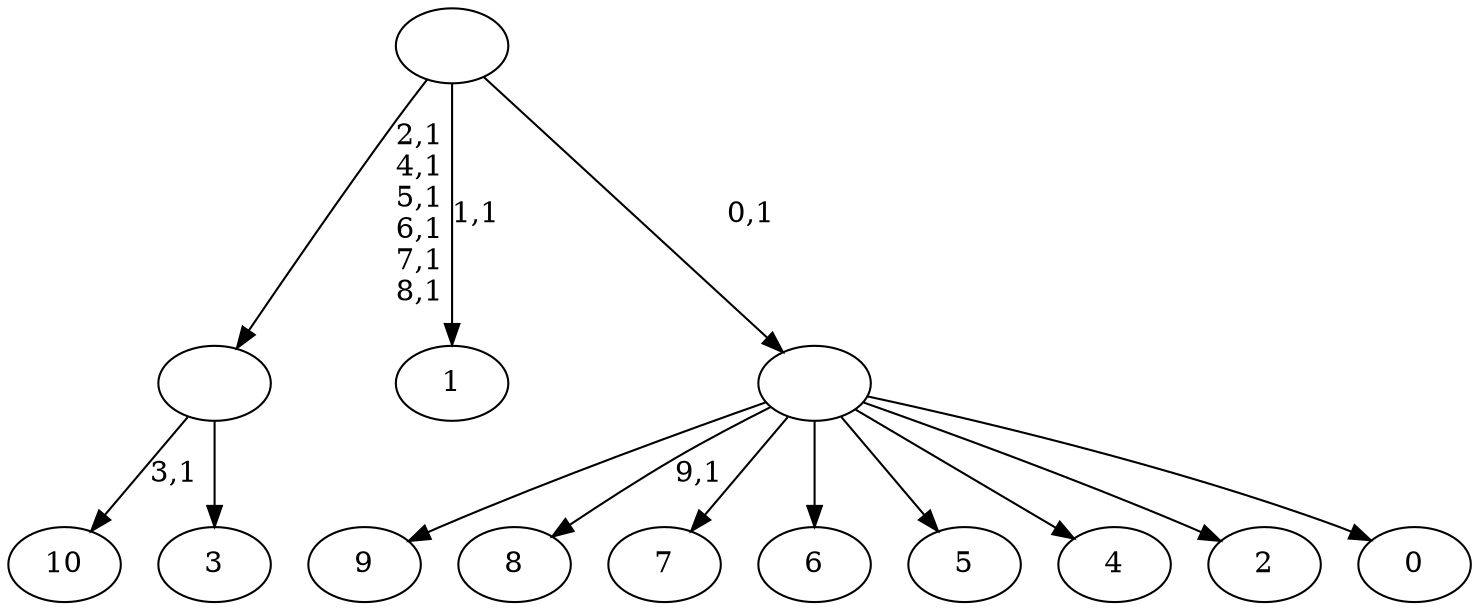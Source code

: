 digraph T {
	21 [label="10"]
	19 [label="9"]
	18 [label="8"]
	16 [label="7"]
	15 [label="6"]
	14 [label="5"]
	13 [label="4"]
	12 [label="3"]
	11 [label=""]
	5 [label="2"]
	4 [label="1"]
	2 [label="0"]
	1 [label=""]
	0 [label=""]
	11 -> 21 [label="3,1"]
	11 -> 12 [label=""]
	1 -> 18 [label="9,1"]
	1 -> 19 [label=""]
	1 -> 16 [label=""]
	1 -> 15 [label=""]
	1 -> 14 [label=""]
	1 -> 13 [label=""]
	1 -> 5 [label=""]
	1 -> 2 [label=""]
	0 -> 4 [label="1,1"]
	0 -> 11 [label="2,1\n4,1\n5,1\n6,1\n7,1\n8,1"]
	0 -> 1 [label="0,1"]
}
